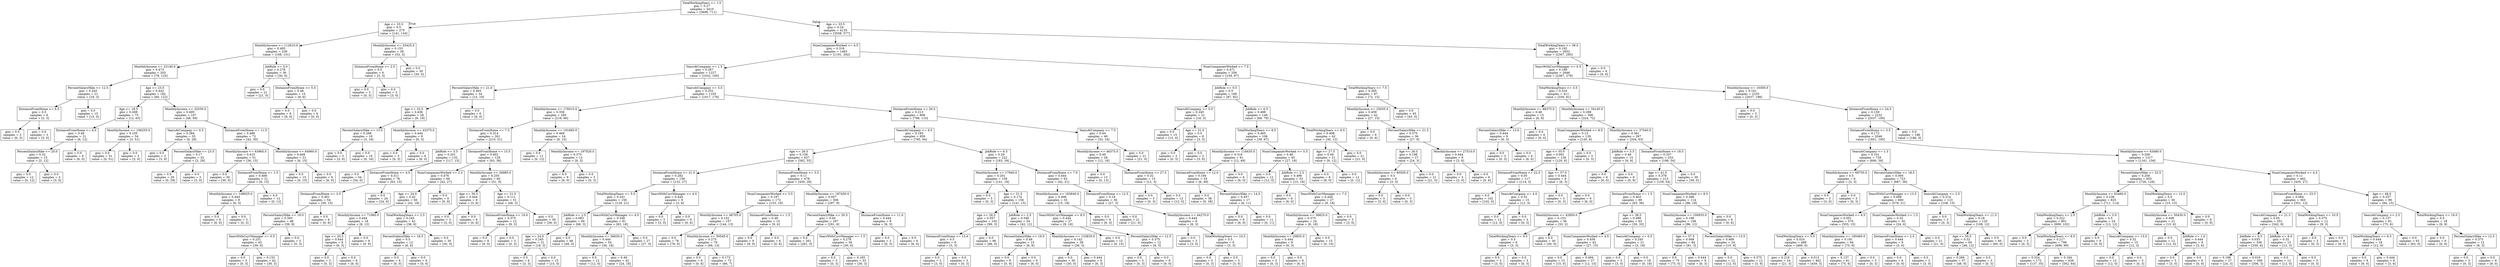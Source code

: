 digraph Tree {
node [shape=box] ;
0 [label="TotalWorkingYears <= 1.5\ngini = 0.27\nsamples = 4410\nvalue = [3699, 711]"] ;
1 [label="Age <= 33.5\ngini = 0.5\nsamples = 275\nvalue = [141, 134]"] ;
0 -> 1 [labeldistance=2.5, labelangle=45, headlabel="True"] ;
2 [label="MonthlyIncome <= 112610.0\ngini = 0.495\nsamples = 239\nvalue = [108, 131]"] ;
1 -> 2 ;
3 [label="MonthlyIncome <= 23140.0\ngini = 0.473\nsamples = 203\nvalue = [78, 125]"] ;
2 -> 3 ;
4 [label="PercentSalaryHike <= 12.5\ngini = 0.245\nsamples = 21\nvalue = [18, 3]"] ;
3 -> 4 ;
5 [label="DistanceFromHome <= 6.5\ngini = 0.5\nsamples = 6\nvalue = [3, 3]"] ;
4 -> 5 ;
6 [label="gini = 0.0\nsamples = 3\nvalue = [0, 3]"] ;
5 -> 6 ;
7 [label="gini = 0.0\nsamples = 3\nvalue = [3, 0]"] ;
5 -> 7 ;
8 [label="gini = 0.0\nsamples = 15\nvalue = [15, 0]"] ;
4 -> 8 ;
9 [label="Age <= 23.5\ngini = 0.442\nsamples = 182\nvalue = [60, 122]"] ;
3 -> 9 ;
10 [label="Age <= 18.5\ngini = 0.269\nsamples = 75\nvalue = [12, 63]"] ;
9 -> 10 ;
11 [label="DistanceFromHome <= 4.0\ngini = 0.49\nsamples = 21\nvalue = [9, 12]"] ;
10 -> 11 ;
12 [label="PercentSalaryHike <= 20.0\ngini = 0.32\nsamples = 15\nvalue = [3, 12]"] ;
11 -> 12 ;
13 [label="gini = 0.0\nsamples = 12\nvalue = [0, 12]"] ;
12 -> 13 ;
14 [label="gini = 0.0\nsamples = 3\nvalue = [3, 0]"] ;
12 -> 14 ;
15 [label="gini = 0.0\nsamples = 6\nvalue = [6, 0]"] ;
11 -> 15 ;
16 [label="MonthlyIncome <= 106255.0\ngini = 0.105\nsamples = 54\nvalue = [3, 51]"] ;
10 -> 16 ;
17 [label="gini = 0.0\nsamples = 51\nvalue = [0, 51]"] ;
16 -> 17 ;
18 [label="gini = 0.0\nsamples = 3\nvalue = [3, 0]"] ;
16 -> 18 ;
19 [label="MonthlyIncome <= 32530.0\ngini = 0.495\nsamples = 107\nvalue = [48, 59]"] ;
9 -> 19 ;
20 [label="YearsAtCompany <= 0.5\ngini = 0.284\nsamples = 35\nvalue = [6, 29]"] ;
19 -> 20 ;
21 [label="gini = 0.0\nsamples = 3\nvalue = [3, 0]"] ;
20 -> 21 ;
22 [label="PercentSalaryHike <= 23.5\ngini = 0.17\nsamples = 32\nvalue = [3, 29]"] ;
20 -> 22 ;
23 [label="gini = 0.0\nsamples = 29\nvalue = [0, 29]"] ;
22 -> 23 ;
24 [label="gini = 0.0\nsamples = 3\nvalue = [3, 0]"] ;
22 -> 24 ;
25 [label="DistanceFromHome <= 11.5\ngini = 0.486\nsamples = 72\nvalue = [42, 30]"] ;
19 -> 25 ;
26 [label="MonthlyIncome <= 63965.0\ngini = 0.415\nsamples = 51\nvalue = [36, 15]"] ;
25 -> 26 ;
27 [label="gini = 0.0\nsamples = 30\nvalue = [30, 0]"] ;
26 -> 27 ;
28 [label="DistanceFromHome <= 1.5\ngini = 0.408\nsamples = 21\nvalue = [6, 15]"] ;
26 -> 28 ;
29 [label="MonthlyIncome <= 108025.0\ngini = 0.444\nsamples = 9\nvalue = [6, 3]"] ;
28 -> 29 ;
30 [label="gini = 0.0\nsamples = 6\nvalue = [6, 0]"] ;
29 -> 30 ;
31 [label="gini = 0.0\nsamples = 3\nvalue = [0, 3]"] ;
29 -> 31 ;
32 [label="gini = 0.0\nsamples = 12\nvalue = [0, 12]"] ;
28 -> 32 ;
33 [label="MonthlyIncome <= 64960.0\ngini = 0.408\nsamples = 21\nvalue = [6, 15]"] ;
25 -> 33 ;
34 [label="gini = 0.0\nsamples = 15\nvalue = [0, 15]"] ;
33 -> 34 ;
35 [label="gini = 0.0\nsamples = 6\nvalue = [6, 0]"] ;
33 -> 35 ;
36 [label="JobRole <= 5.0\ngini = 0.278\nsamples = 36\nvalue = [30, 6]"] ;
2 -> 36 ;
37 [label="gini = 0.0\nsamples = 21\nvalue = [21, 0]"] ;
36 -> 37 ;
38 [label="DistanceFromHome <= 5.0\ngini = 0.48\nsamples = 15\nvalue = [9, 6]"] ;
36 -> 38 ;
39 [label="gini = 0.0\nsamples = 9\nvalue = [9, 0]"] ;
38 -> 39 ;
40 [label="gini = 0.0\nsamples = 6\nvalue = [0, 6]"] ;
38 -> 40 ;
41 [label="MonthlyIncome <= 25425.0\ngini = 0.153\nsamples = 36\nvalue = [33, 3]"] ;
1 -> 41 ;
42 [label="DistanceFromHome <= 2.5\ngini = 0.5\nsamples = 6\nvalue = [3, 3]"] ;
41 -> 42 ;
43 [label="gini = 0.0\nsamples = 3\nvalue = [0, 3]"] ;
42 -> 43 ;
44 [label="gini = 0.0\nsamples = 3\nvalue = [3, 0]"] ;
42 -> 44 ;
45 [label="gini = 0.0\nsamples = 30\nvalue = [30, 0]"] ;
41 -> 45 ;
46 [label="Age <= 33.5\ngini = 0.24\nsamples = 4135\nvalue = [3558, 577]"] ;
0 -> 46 [labeldistance=2.5, labelangle=-45, headlabel="False"] ;
47 [label="NumCompaniesWorked <= 4.5\ngini = 0.316\nsamples = 1483\nvalue = [1191, 292]"] ;
46 -> 47 ;
48 [label="YearsAtCompany <= 1.5\ngini = 0.267\nsamples = 1227\nvalue = [1032, 195]"] ;
47 -> 48 ;
49 [label="PercentSalaryHike <= 21.0\ngini = 0.493\nsamples = 34\nvalue = [15, 19]"] ;
48 -> 49 ;
50 [label="Age <= 32.0\ngini = 0.436\nsamples = 28\nvalue = [9, 19]"] ;
49 -> 50 ;
51 [label="PercentSalaryHike <= 13.5\ngini = 0.266\nsamples = 19\nvalue = [3, 16]"] ;
50 -> 51 ;
52 [label="gini = 0.0\nsamples = 3\nvalue = [3, 0]"] ;
51 -> 52 ;
53 [label="gini = 0.0\nsamples = 16\nvalue = [0, 16]"] ;
51 -> 53 ;
54 [label="MonthlyIncome <= 43375.0\ngini = 0.444\nsamples = 9\nvalue = [6, 3]"] ;
50 -> 54 ;
55 [label="gini = 0.0\nsamples = 3\nvalue = [0, 3]"] ;
54 -> 55 ;
56 [label="gini = 0.0\nsamples = 6\nvalue = [6, 0]"] ;
54 -> 56 ;
57 [label="gini = 0.0\nsamples = 6\nvalue = [6, 0]"] ;
49 -> 57 ;
58 [label="YearsAtCompany <= 3.5\ngini = 0.252\nsamples = 1193\nvalue = [1017, 176]"] ;
48 -> 58 ;
59 [label="MonthlyIncome <= 176015.0\ngini = 0.356\nsamples = 285\nvalue = [219, 66]"] ;
58 -> 59 ;
60 [label="DistanceFromHome <= 7.5\ngini = 0.314\nsamples = 261\nvalue = [210, 51]"] ;
59 -> 60 ;
61 [label="JobRole <= 5.5\ngini = 0.201\nsamples = 132\nvalue = [117, 15]"] ;
60 -> 61 ;
62 [label="gini = 0.0\nsamples = 54\nvalue = [54, 0]"] ;
61 -> 62 ;
63 [label="DistanceFromHome <= 4.5\ngini = 0.311\nsamples = 78\nvalue = [63, 15]"] ;
61 -> 63 ;
64 [label="DistanceFromHome <= 3.5\ngini = 0.401\nsamples = 54\nvalue = [39, 15]"] ;
63 -> 64 ;
65 [label="PercentSalaryHike <= 19.0\ngini = 0.305\nsamples = 48\nvalue = [39, 9]"] ;
64 -> 65 ;
66 [label="YearsWithCurrManager <= 0.5\ngini = 0.231\nsamples = 45\nvalue = [39, 6]"] ;
65 -> 66 ;
67 [label="gini = 0.0\nsamples = 3\nvalue = [0, 3]"] ;
66 -> 67 ;
68 [label="gini = 0.133\nsamples = 42\nvalue = [39, 3]"] ;
66 -> 68 ;
69 [label="gini = 0.0\nsamples = 3\nvalue = [0, 3]"] ;
65 -> 69 ;
70 [label="gini = 0.0\nsamples = 6\nvalue = [0, 6]"] ;
64 -> 70 ;
71 [label="gini = 0.0\nsamples = 24\nvalue = [24, 0]"] ;
63 -> 71 ;
72 [label="DistanceFromHome <= 15.5\ngini = 0.402\nsamples = 129\nvalue = [93, 36]"] ;
60 -> 72 ;
73 [label="NumCompaniesWorked <= 2.5\ngini = 0.476\nsamples = 69\nvalue = [42, 27]"] ;
72 -> 73 ;
74 [label="Age <= 24.0\ngini = 0.42\nsamples = 60\nvalue = [42, 18]"] ;
73 -> 74 ;
75 [label="MonthlyIncome <= 71060.0\ngini = 0.444\nsamples = 18\nvalue = [6, 12]"] ;
74 -> 75 ;
76 [label="Age <= 20.5\ngini = 0.444\nsamples = 9\nvalue = [6, 3]"] ;
75 -> 76 ;
77 [label="gini = 0.0\nsamples = 3\nvalue = [0, 3]"] ;
76 -> 77 ;
78 [label="gini = 0.0\nsamples = 6\nvalue = [6, 0]"] ;
76 -> 78 ;
79 [label="gini = 0.0\nsamples = 9\nvalue = [0, 9]"] ;
75 -> 79 ;
80 [label="TotalWorkingYears <= 2.5\ngini = 0.245\nsamples = 42\nvalue = [36, 6]"] ;
74 -> 80 ;
81 [label="PercentSalaryHike <= 16.5\ngini = 0.5\nsamples = 12\nvalue = [6, 6]"] ;
80 -> 81 ;
82 [label="gini = 0.0\nsamples = 6\nvalue = [6, 0]"] ;
81 -> 82 ;
83 [label="gini = 0.0\nsamples = 6\nvalue = [0, 6]"] ;
81 -> 83 ;
84 [label="gini = 0.0\nsamples = 30\nvalue = [30, 0]"] ;
80 -> 84 ;
85 [label="gini = 0.0\nsamples = 9\nvalue = [0, 9]"] ;
73 -> 85 ;
86 [label="MonthlyIncome <= 26985.0\ngini = 0.255\nsamples = 60\nvalue = [51, 9]"] ;
72 -> 86 ;
87 [label="Age <= 30.5\ngini = 0.444\nsamples = 9\nvalue = [3, 6]"] ;
86 -> 87 ;
88 [label="gini = 0.0\nsamples = 3\nvalue = [3, 0]"] ;
87 -> 88 ;
89 [label="gini = 0.0\nsamples = 6\nvalue = [0, 6]"] ;
87 -> 89 ;
90 [label="Age <= 21.5\ngini = 0.111\nsamples = 51\nvalue = [48, 3]"] ;
86 -> 90 ;
91 [label="DistanceFromHome <= 19.0\ngini = 0.375\nsamples = 12\nvalue = [9, 3]"] ;
90 -> 91 ;
92 [label="gini = 0.0\nsamples = 9\nvalue = [9, 0]"] ;
91 -> 92 ;
93 [label="gini = 0.0\nsamples = 3\nvalue = [0, 3]"] ;
91 -> 93 ;
94 [label="gini = 0.0\nsamples = 39\nvalue = [39, 0]"] ;
90 -> 94 ;
95 [label="MonthlyIncome <= 191665.0\ngini = 0.469\nsamples = 24\nvalue = [9, 15]"] ;
59 -> 95 ;
96 [label="gini = 0.0\nsamples = 12\nvalue = [0, 12]"] ;
95 -> 96 ;
97 [label="MonthlyIncome <= 197020.0\ngini = 0.375\nsamples = 12\nvalue = [9, 3]"] ;
95 -> 97 ;
98 [label="gini = 0.0\nsamples = 9\nvalue = [9, 0]"] ;
97 -> 98 ;
99 [label="gini = 0.0\nsamples = 3\nvalue = [0, 3]"] ;
97 -> 99 ;
100 [label="DistanceFromHome <= 26.5\ngini = 0.213\nsamples = 908\nvalue = [798, 110]"] ;
58 -> 100 ;
101 [label="YearsAtCompany <= 9.5\ngini = 0.195\nsamples = 859\nvalue = [765, 94]"] ;
100 -> 101 ;
102 [label="Age <= 26.5\ngini = 0.158\nsamples = 637\nvalue = [582, 55]"] ;
101 -> 102 ;
103 [label="DistanceFromHome <= 21.0\ngini = 0.282\nsamples = 159\nvalue = [132, 27]"] ;
102 -> 103 ;
104 [label="TotalWorkingYears <= 5.5\ngini = 0.241\nsamples = 150\nvalue = [129, 21]"] ;
103 -> 104 ;
105 [label="JobRole <= 2.5\ngini = 0.083\nsamples = 69\nvalue = [66, 3]"] ;
104 -> 105 ;
106 [label="Age <= 24.0\ngini = 0.245\nsamples = 21\nvalue = [18, 3]"] ;
105 -> 106 ;
107 [label="gini = 0.5\nsamples = 6\nvalue = [3, 3]"] ;
106 -> 107 ;
108 [label="gini = 0.0\nsamples = 15\nvalue = [15, 0]"] ;
106 -> 108 ;
109 [label="gini = 0.0\nsamples = 48\nvalue = [48, 0]"] ;
105 -> 109 ;
110 [label="YearsWithCurrManager <= 4.5\ngini = 0.346\nsamples = 81\nvalue = [63, 18]"] ;
104 -> 110 ;
111 [label="MonthlyIncome <= 36630.0\ngini = 0.444\nsamples = 54\nvalue = [36, 18]"] ;
110 -> 111 ;
112 [label="gini = 0.0\nsamples = 12\nvalue = [12, 0]"] ;
111 -> 112 ;
113 [label="gini = 0.49\nsamples = 42\nvalue = [24, 18]"] ;
111 -> 113 ;
114 [label="gini = 0.0\nsamples = 27\nvalue = [27, 0]"] ;
110 -> 114 ;
115 [label="YearsWithCurrManager <= 4.0\ngini = 0.444\nsamples = 9\nvalue = [3, 6]"] ;
103 -> 115 ;
116 [label="gini = 0.0\nsamples = 3\nvalue = [3, 0]"] ;
115 -> 116 ;
117 [label="gini = 0.0\nsamples = 6\nvalue = [0, 6]"] ;
115 -> 117 ;
118 [label="DistanceFromHome <= 3.5\ngini = 0.11\nsamples = 478\nvalue = [450, 28]"] ;
102 -> 118 ;
119 [label="NumCompaniesWorked <= 3.5\ngini = 0.197\nsamples = 172\nvalue = [153, 19]"] ;
118 -> 119 ;
120 [label="MonthlyIncome <= 48705.0\ngini = 0.152\nsamples = 157\nvalue = [144, 13]"] ;
119 -> 120 ;
121 [label="gini = 0.0\nsamples = 78\nvalue = [78, 0]"] ;
120 -> 121 ;
122 [label="MonthlyIncome <= 50545.0\ngini = 0.275\nsamples = 79\nvalue = [66, 13]"] ;
120 -> 122 ;
123 [label="gini = 0.0\nsamples = 6\nvalue = [0, 6]"] ;
122 -> 123 ;
124 [label="gini = 0.173\nsamples = 73\nvalue = [66, 7]"] ;
122 -> 124 ;
125 [label="DistanceFromHome <= 1.5\ngini = 0.48\nsamples = 15\nvalue = [9, 6]"] ;
119 -> 125 ;
126 [label="gini = 0.0\nsamples = 9\nvalue = [9, 0]"] ;
125 -> 126 ;
127 [label="gini = 0.0\nsamples = 6\nvalue = [0, 6]"] ;
125 -> 127 ;
128 [label="MonthlyIncome <= 187450.0\ngini = 0.057\nsamples = 306\nvalue = [297, 9]"] ;
118 -> 128 ;
129 [label="PercentSalaryHike <= 20.5\ngini = 0.04\nsamples = 297\nvalue = [291, 6]"] ;
128 -> 129 ;
130 [label="gini = 0.0\nsamples = 261\nvalue = [261, 0]"] ;
129 -> 130 ;
131 [label="YearsWithCurrManager <= 1.5\ngini = 0.278\nsamples = 36\nvalue = [30, 6]"] ;
129 -> 131 ;
132 [label="gini = 0.0\nsamples = 3\nvalue = [0, 3]"] ;
131 -> 132 ;
133 [label="gini = 0.165\nsamples = 33\nvalue = [30, 3]"] ;
131 -> 133 ;
134 [label="DistanceFromHome <= 11.0\ngini = 0.444\nsamples = 9\nvalue = [6, 3]"] ;
128 -> 134 ;
135 [label="gini = 0.0\nsamples = 3\nvalue = [0, 3]"] ;
134 -> 135 ;
136 [label="gini = 0.0\nsamples = 6\nvalue = [6, 0]"] ;
134 -> 136 ;
137 [label="JobRole <= 6.5\ngini = 0.29\nsamples = 222\nvalue = [183, 39]"] ;
101 -> 137 ;
138 [label="MonthlyIncome <= 17940.0\ngini = 0.201\nsamples = 159\nvalue = [141, 18]"] ;
137 -> 138 ;
139 [label="gini = 0.0\nsamples = 3\nvalue = [0, 3]"] ;
138 -> 139 ;
140 [label="Age <= 31.5\ngini = 0.174\nsamples = 156\nvalue = [141, 15]"] ;
138 -> 140 ;
141 [label="Age <= 28.5\ngini = 0.057\nsamples = 102\nvalue = [99, 3]"] ;
140 -> 141 ;
142 [label="DistanceFromHome <= 13.0\ngini = 0.5\nsamples = 6\nvalue = [3, 3]"] ;
141 -> 142 ;
143 [label="gini = 0.0\nsamples = 3\nvalue = [3, 0]"] ;
142 -> 143 ;
144 [label="gini = 0.0\nsamples = 3\nvalue = [0, 3]"] ;
142 -> 144 ;
145 [label="gini = 0.0\nsamples = 96\nvalue = [96, 0]"] ;
141 -> 145 ;
146 [label="JobRole <= 2.5\ngini = 0.346\nsamples = 54\nvalue = [42, 12]"] ;
140 -> 146 ;
147 [label="PercentSalaryHike <= 19.0\ngini = 0.48\nsamples = 15\nvalue = [6, 9]"] ;
146 -> 147 ;
148 [label="gini = 0.0\nsamples = 9\nvalue = [0, 9]"] ;
147 -> 148 ;
149 [label="gini = 0.0\nsamples = 6\nvalue = [6, 0]"] ;
147 -> 149 ;
150 [label="MonthlyIncome <= 133835.0\ngini = 0.142\nsamples = 39\nvalue = [36, 3]"] ;
146 -> 150 ;
151 [label="gini = 0.0\nsamples = 30\nvalue = [30, 0]"] ;
150 -> 151 ;
152 [label="gini = 0.444\nsamples = 9\nvalue = [6, 3]"] ;
150 -> 152 ;
153 [label="DistanceFromHome <= 7.0\ngini = 0.444\nsamples = 63\nvalue = [42, 21]"] ;
137 -> 153 ;
154 [label="MonthlyIncome <= 183840.0\ngini = 0.496\nsamples = 33\nvalue = [15, 18]"] ;
153 -> 154 ;
155 [label="YearsWithCurrManager <= 8.5\ngini = 0.444\nsamples = 27\nvalue = [9, 18]"] ;
154 -> 155 ;
156 [label="gini = 0.0\nsamples = 15\nvalue = [0, 15]"] ;
155 -> 156 ;
157 [label="PercentSalaryHike <= 12.5\ngini = 0.375\nsamples = 12\nvalue = [9, 3]"] ;
155 -> 157 ;
158 [label="gini = 0.0\nsamples = 3\nvalue = [0, 3]"] ;
157 -> 158 ;
159 [label="gini = 0.0\nsamples = 9\nvalue = [9, 0]"] ;
157 -> 159 ;
160 [label="gini = 0.0\nsamples = 6\nvalue = [6, 0]"] ;
154 -> 160 ;
161 [label="DistanceFromHome <= 12.5\ngini = 0.18\nsamples = 30\nvalue = [27, 3]"] ;
153 -> 161 ;
162 [label="gini = 0.0\nsamples = 21\nvalue = [21, 0]"] ;
161 -> 162 ;
163 [label="MonthlyIncome <= 44270.0\ngini = 0.444\nsamples = 9\nvalue = [6, 3]"] ;
161 -> 163 ;
164 [label="gini = 0.0\nsamples = 3\nvalue = [3, 0]"] ;
163 -> 164 ;
165 [label="TotalWorkingYears <= 10.5\ngini = 0.5\nsamples = 6\nvalue = [3, 3]"] ;
163 -> 165 ;
166 [label="gini = 0.0\nsamples = 3\nvalue = [0, 3]"] ;
165 -> 166 ;
167 [label="gini = 0.0\nsamples = 3\nvalue = [3, 0]"] ;
165 -> 167 ;
168 [label="YearsAtCompany <= 7.5\ngini = 0.44\nsamples = 49\nvalue = [33, 16]"] ;
100 -> 168 ;
169 [label="MonthlyIncome <= 46375.0\ngini = 0.49\nsamples = 28\nvalue = [12, 16]"] ;
168 -> 169 ;
170 [label="gini = 0.0\nsamples = 13\nvalue = [0, 13]"] ;
169 -> 170 ;
171 [label="DistanceFromHome <= 27.5\ngini = 0.32\nsamples = 15\nvalue = [12, 3]"] ;
169 -> 171 ;
172 [label="gini = 0.0\nsamples = 3\nvalue = [0, 3]"] ;
171 -> 172 ;
173 [label="gini = 0.0\nsamples = 12\nvalue = [12, 0]"] ;
171 -> 173 ;
174 [label="gini = 0.0\nsamples = 21\nvalue = [21, 0]"] ;
168 -> 174 ;
175 [label="NumCompaniesWorked <= 7.5\ngini = 0.471\nsamples = 256\nvalue = [159, 97]"] ;
47 -> 175 ;
176 [label="JobRole <= 0.5\ngini = 0.5\nsamples = 169\nvalue = [87, 82]"] ;
175 -> 176 ;
177 [label="YearsAtCompany <= 5.0\ngini = 0.245\nsamples = 21\nvalue = [18, 3]"] ;
176 -> 177 ;
178 [label="gini = 0.0\nsamples = 15\nvalue = [15, 0]"] ;
177 -> 178 ;
179 [label="Age <= 31.0\ngini = 0.5\nsamples = 6\nvalue = [3, 3]"] ;
177 -> 179 ;
180 [label="gini = 0.0\nsamples = 3\nvalue = [0, 3]"] ;
179 -> 180 ;
181 [label="gini = 0.0\nsamples = 3\nvalue = [3, 0]"] ;
179 -> 181 ;
182 [label="JobRole <= 6.5\ngini = 0.498\nsamples = 148\nvalue = [69, 79]"] ;
176 -> 182 ;
183 [label="TotalWorkingYears <= 8.5\ngini = 0.465\nsamples = 106\nvalue = [39, 67]"] ;
182 -> 183 ;
184 [label="MonthlyIncome <= 118435.0\ngini = 0.316\nsamples = 61\nvalue = [12, 49]"] ;
183 -> 184 ;
185 [label="DistanceFromHome <= 12.0\ngini = 0.194\nsamples = 55\nvalue = [6, 49]"] ;
184 -> 185 ;
186 [label="gini = 0.0\nsamples = 38\nvalue = [0, 38]"] ;
185 -> 186 ;
187 [label="PercentSalaryHike <= 14.5\ngini = 0.457\nsamples = 17\nvalue = [6, 11]"] ;
185 -> 187 ;
188 [label="gini = 0.0\nsamples = 6\nvalue = [6, 0]"] ;
187 -> 188 ;
189 [label="gini = 0.0\nsamples = 11\nvalue = [0, 11]"] ;
187 -> 189 ;
190 [label="gini = 0.0\nsamples = 6\nvalue = [6, 0]"] ;
184 -> 190 ;
191 [label="NumCompaniesWorked <= 5.5\ngini = 0.48\nsamples = 45\nvalue = [27, 18]"] ;
183 -> 191 ;
192 [label="gini = 0.0\nsamples = 12\nvalue = [12, 0]"] ;
191 -> 192 ;
193 [label="JobRole <= 2.5\ngini = 0.496\nsamples = 33\nvalue = [15, 18]"] ;
191 -> 193 ;
194 [label="gini = 0.0\nsamples = 6\nvalue = [6, 0]"] ;
193 -> 194 ;
195 [label="YearsWithCurrManager <= 7.5\ngini = 0.444\nsamples = 27\nvalue = [9, 18]"] ;
193 -> 195 ;
196 [label="MonthlyIncome <= 38825.0\ngini = 0.375\nsamples = 24\nvalue = [6, 18]"] ;
195 -> 196 ;
197 [label="MonthlyIncome <= 20855.0\ngini = 0.444\nsamples = 9\nvalue = [6, 3]"] ;
196 -> 197 ;
198 [label="gini = 0.0\nsamples = 3\nvalue = [0, 3]"] ;
197 -> 198 ;
199 [label="gini = 0.0\nsamples = 6\nvalue = [6, 0]"] ;
197 -> 199 ;
200 [label="gini = 0.0\nsamples = 15\nvalue = [0, 15]"] ;
196 -> 200 ;
201 [label="gini = 0.0\nsamples = 3\nvalue = [3, 0]"] ;
195 -> 201 ;
202 [label="TotalWorkingYears <= 6.5\ngini = 0.408\nsamples = 42\nvalue = [30, 12]"] ;
182 -> 202 ;
203 [label="Age <= 27.5\ngini = 0.49\nsamples = 21\nvalue = [9, 12]"] ;
202 -> 203 ;
204 [label="gini = 0.0\nsamples = 9\nvalue = [9, 0]"] ;
203 -> 204 ;
205 [label="gini = 0.0\nsamples = 12\nvalue = [0, 12]"] ;
203 -> 205 ;
206 [label="gini = 0.0\nsamples = 21\nvalue = [21, 0]"] ;
202 -> 206 ;
207 [label="TotalWorkingYears <= 7.5\ngini = 0.285\nsamples = 87\nvalue = [72, 15]"] ;
175 -> 207 ;
208 [label="MonthlyIncome <= 25035.0\ngini = 0.459\nsamples = 42\nvalue = [27, 15]"] ;
207 -> 208 ;
209 [label="gini = 0.0\nsamples = 6\nvalue = [0, 6]"] ;
208 -> 209 ;
210 [label="PercentSalaryHike <= 21.5\ngini = 0.375\nsamples = 36\nvalue = [27, 9]"] ;
208 -> 210 ;
211 [label="Age <= 26.5\ngini = 0.198\nsamples = 27\nvalue = [24, 3]"] ;
210 -> 211 ;
212 [label="MonthlyIncome <= 80505.0\ngini = 0.5\nsamples = 6\nvalue = [3, 3]"] ;
211 -> 212 ;
213 [label="gini = 0.0\nsamples = 3\nvalue = [3, 0]"] ;
212 -> 213 ;
214 [label="gini = 0.0\nsamples = 3\nvalue = [0, 3]"] ;
212 -> 214 ;
215 [label="gini = 0.0\nsamples = 21\nvalue = [21, 0]"] ;
211 -> 215 ;
216 [label="MonthlyIncome <= 27510.0\ngini = 0.444\nsamples = 9\nvalue = [3, 6]"] ;
210 -> 216 ;
217 [label="gini = 0.0\nsamples = 3\nvalue = [3, 0]"] ;
216 -> 217 ;
218 [label="gini = 0.0\nsamples = 6\nvalue = [0, 6]"] ;
216 -> 218 ;
219 [label="gini = 0.0\nsamples = 45\nvalue = [45, 0]"] ;
207 -> 219 ;
220 [label="TotalWorkingYears <= 39.0\ngini = 0.192\nsamples = 2652\nvalue = [2367, 285]"] ;
46 -> 220 ;
221 [label="YearsWithCurrManager <= 0.5\ngini = 0.189\nsamples = 2646\nvalue = [2367, 279]"] ;
220 -> 221 ;
222 [label="TotalWorkingYears <= 3.5\ngini = 0.316\nsamples = 411\nvalue = [330, 81]"] ;
221 -> 222 ;
223 [label="MonthlyIncome <= 88375.0\ngini = 0.48\nsamples = 15\nvalue = [6, 9]"] ;
222 -> 223 ;
224 [label="PercentSalaryHike <= 13.0\ngini = 0.444\nsamples = 9\nvalue = [6, 3]"] ;
223 -> 224 ;
225 [label="gini = 0.0\nsamples = 3\nvalue = [0, 3]"] ;
224 -> 225 ;
226 [label="gini = 0.0\nsamples = 6\nvalue = [6, 0]"] ;
224 -> 226 ;
227 [label="gini = 0.0\nsamples = 6\nvalue = [0, 6]"] ;
223 -> 227 ;
228 [label="MonthlyIncome <= 34145.0\ngini = 0.298\nsamples = 396\nvalue = [324, 72]"] ;
222 -> 228 ;
229 [label="NumCompaniesWorked <= 8.5\ngini = 0.13\nsamples = 129\nvalue = [120, 9]"] ;
228 -> 229 ;
230 [label="Age <= 55.0\ngini = 0.091\nsamples = 126\nvalue = [120, 6]"] ;
229 -> 230 ;
231 [label="DistanceFromHome <= 22.5\ngini = 0.05\nsamples = 117\nvalue = [114, 3]"] ;
230 -> 231 ;
232 [label="gini = 0.0\nsamples = 102\nvalue = [102, 0]"] ;
231 -> 232 ;
233 [label="YearsAtCompany <= 4.0\ngini = 0.32\nsamples = 15\nvalue = [12, 3]"] ;
231 -> 233 ;
234 [label="gini = 0.0\nsamples = 12\nvalue = [12, 0]"] ;
233 -> 234 ;
235 [label="gini = 0.0\nsamples = 3\nvalue = [0, 3]"] ;
233 -> 235 ;
236 [label="Age <= 57.0\ngini = 0.444\nsamples = 9\nvalue = [6, 3]"] ;
230 -> 236 ;
237 [label="gini = 0.0\nsamples = 3\nvalue = [0, 3]"] ;
236 -> 237 ;
238 [label="gini = 0.0\nsamples = 6\nvalue = [6, 0]"] ;
236 -> 238 ;
239 [label="gini = 0.0\nsamples = 3\nvalue = [0, 3]"] ;
229 -> 239 ;
240 [label="MonthlyIncome <= 37540.0\ngini = 0.361\nsamples = 267\nvalue = [204, 63]"] ;
228 -> 240 ;
241 [label="JobRole <= 3.5\ngini = 0.48\nsamples = 15\nvalue = [6, 9]"] ;
240 -> 241 ;
242 [label="gini = 0.0\nsamples = 6\nvalue = [6, 0]"] ;
241 -> 242 ;
243 [label="gini = 0.0\nsamples = 9\nvalue = [0, 9]"] ;
241 -> 243 ;
244 [label="DistanceFromHome <= 18.5\ngini = 0.337\nsamples = 252\nvalue = [198, 54]"] ;
240 -> 244 ;
245 [label="Age <= 41.5\ngini = 0.378\nsamples = 213\nvalue = [159, 54]"] ;
244 -> 245 ;
246 [label="DistanceFromHome <= 1.5\ngini = 0.463\nsamples = 99\nvalue = [63, 36]"] ;
245 -> 246 ;
247 [label="MonthlyIncome <= 42850.0\ngini = 0.153\nsamples = 36\nvalue = [33, 3]"] ;
246 -> 247 ;
248 [label="TotalWorkingYears <= 9.5\ngini = 0.5\nsamples = 6\nvalue = [3, 3]"] ;
247 -> 248 ;
249 [label="gini = 0.0\nsamples = 3\nvalue = [3, 0]"] ;
248 -> 249 ;
250 [label="gini = 0.0\nsamples = 3\nvalue = [0, 3]"] ;
248 -> 250 ;
251 [label="gini = 0.0\nsamples = 30\nvalue = [30, 0]"] ;
247 -> 251 ;
252 [label="Age <= 38.5\ngini = 0.499\nsamples = 63\nvalue = [30, 33]"] ;
246 -> 252 ;
253 [label="NumCompaniesWorked <= 4.5\ngini = 0.459\nsamples = 42\nvalue = [27, 15]"] ;
252 -> 253 ;
254 [label="gini = 0.0\nsamples = 15\nvalue = [15, 0]"] ;
253 -> 254 ;
255 [label="gini = 0.494\nsamples = 27\nvalue = [12, 15]"] ;
253 -> 255 ;
256 [label="YearsAtCompany <= 0.5\ngini = 0.245\nsamples = 21\nvalue = [3, 18]"] ;
252 -> 256 ;
257 [label="gini = 0.0\nsamples = 3\nvalue = [3, 0]"] ;
256 -> 257 ;
258 [label="gini = 0.0\nsamples = 18\nvalue = [0, 18]"] ;
256 -> 258 ;
259 [label="NumCompaniesWorked <= 8.5\ngini = 0.266\nsamples = 114\nvalue = [96, 18]"] ;
245 -> 259 ;
260 [label="MonthlyIncome <= 100935.0\ngini = 0.198\nsamples = 108\nvalue = [96, 12]"] ;
259 -> 260 ;
261 [label="Age <= 57.5\ngini = 0.069\nsamples = 84\nvalue = [81, 3]"] ;
260 -> 261 ;
262 [label="gini = 0.0\nsamples = 75\nvalue = [75, 0]"] ;
261 -> 262 ;
263 [label="gini = 0.444\nsamples = 9\nvalue = [6, 3]"] ;
261 -> 263 ;
264 [label="PercentSalaryHike <= 13.5\ngini = 0.469\nsamples = 24\nvalue = [15, 9]"] ;
260 -> 264 ;
265 [label="gini = 0.0\nsamples = 12\nvalue = [12, 0]"] ;
264 -> 265 ;
266 [label="gini = 0.375\nsamples = 12\nvalue = [3, 9]"] ;
264 -> 266 ;
267 [label="gini = 0.0\nsamples = 6\nvalue = [0, 6]"] ;
259 -> 267 ;
268 [label="gini = 0.0\nsamples = 39\nvalue = [39, 0]"] ;
244 -> 268 ;
269 [label="MonthlyIncome <= 10300.0\ngini = 0.161\nsamples = 2235\nvalue = [2037, 198]"] ;
221 -> 269 ;
270 [label="gini = 0.0\nsamples = 3\nvalue = [0, 3]"] ;
269 -> 270 ;
271 [label="DistanceFromHome <= 24.5\ngini = 0.159\nsamples = 2232\nvalue = [2037, 195]"] ;
269 -> 271 ;
272 [label="DistanceFromHome <= 3.5\ngini = 0.172\nsamples = 2046\nvalue = [1851, 195]"] ;
271 -> 272 ;
273 [label="YearsAtCompany <= 1.5\ngini = 0.101\nsamples = 729\nvalue = [690, 39]"] ;
272 -> 273 ;
274 [label="MonthlyIncome <= 69755.0\ngini = 0.5\nsamples = 6\nvalue = [3, 3]"] ;
273 -> 274 ;
275 [label="gini = 0.0\nsamples = 3\nvalue = [3, 0]"] ;
274 -> 275 ;
276 [label="gini = 0.0\nsamples = 3\nvalue = [0, 3]"] ;
274 -> 276 ;
277 [label="PercentSalaryHike <= 18.5\ngini = 0.095\nsamples = 723\nvalue = [687, 36]"] ;
273 -> 277 ;
278 [label="YearsWithCurrManager <= 13.5\ngini = 0.068\nsamples = 600\nvalue = [579, 21]"] ;
277 -> 278 ;
279 [label="NumCompaniesWorked <= 6.5\ngini = 0.051\nsamples = 570\nvalue = [555, 15]"] ;
278 -> 279 ;
280 [label="TotalWorkingYears <= 5.5\ngini = 0.024\nsamples = 486\nvalue = [480, 6]"] ;
279 -> 280 ;
281 [label="gini = 0.219\nsamples = 24\nvalue = [21, 3]"] ;
280 -> 281 ;
282 [label="gini = 0.013\nsamples = 462\nvalue = [459, 3]"] ;
280 -> 282 ;
283 [label="MonthlyIncome <= 185460.0\ngini = 0.191\nsamples = 84\nvalue = [75, 9]"] ;
279 -> 283 ;
284 [label="gini = 0.137\nsamples = 81\nvalue = [75, 6]"] ;
283 -> 284 ;
285 [label="gini = 0.0\nsamples = 3\nvalue = [0, 3]"] ;
283 -> 285 ;
286 [label="NumCompaniesWorked <= 1.5\ngini = 0.32\nsamples = 30\nvalue = [24, 6]"] ;
278 -> 286 ;
287 [label="DistanceFromHome <= 2.5\ngini = 0.444\nsamples = 9\nvalue = [3, 6]"] ;
286 -> 287 ;
288 [label="gini = 0.0\nsamples = 6\nvalue = [0, 6]"] ;
287 -> 288 ;
289 [label="gini = 0.0\nsamples = 3\nvalue = [3, 0]"] ;
287 -> 289 ;
290 [label="gini = 0.0\nsamples = 21\nvalue = [21, 0]"] ;
286 -> 290 ;
291 [label="YearsAtCompany <= 2.5\ngini = 0.214\nsamples = 123\nvalue = [108, 15]"] ;
277 -> 291 ;
292 [label="gini = 0.0\nsamples = 3\nvalue = [0, 3]"] ;
291 -> 292 ;
293 [label="TotalWorkingYears <= 11.5\ngini = 0.18\nsamples = 120\nvalue = [108, 12]"] ;
291 -> 293 ;
294 [label="Age <= 50.5\ngini = 0.32\nsamples = 60\nvalue = [48, 12]"] ;
293 -> 294 ;
295 [label="gini = 0.266\nsamples = 57\nvalue = [48, 9]"] ;
294 -> 295 ;
296 [label="gini = 0.0\nsamples = 3\nvalue = [0, 3]"] ;
294 -> 296 ;
297 [label="gini = 0.0\nsamples = 60\nvalue = [60, 0]"] ;
293 -> 297 ;
298 [label="MonthlyIncome <= 63480.0\ngini = 0.209\nsamples = 1317\nvalue = [1161, 156]"] ;
272 -> 298 ;
299 [label="PercentSalaryHike <= 23.5\ngini = 0.256\nsamples = 855\nvalue = [726, 129]"] ;
298 -> 299 ;
300 [label="MonthlyIncome <= 62460.0\ngini = 0.238\nsamples = 825\nvalue = [711, 114]"] ;
299 -> 300 ;
301 [label="TotalWorkingYears <= 2.5\ngini = 0.222\nsamples = 801\nvalue = [699, 102]"] ;
300 -> 301 ;
302 [label="gini = 0.0\nsamples = 3\nvalue = [0, 3]"] ;
301 -> 302 ;
303 [label="TotalWorkingYears <= 8.5\ngini = 0.217\nsamples = 798\nvalue = [699, 99]"] ;
301 -> 303 ;
304 [label="gini = 0.324\nsamples = 172\nvalue = [137, 35]"] ;
303 -> 304 ;
305 [label="gini = 0.184\nsamples = 626\nvalue = [562, 64]"] ;
303 -> 305 ;
306 [label="JobRole <= 3.0\ngini = 0.5\nsamples = 24\nvalue = [12, 12]"] ;
300 -> 306 ;
307 [label="gini = 0.0\nsamples = 9\nvalue = [0, 9]"] ;
306 -> 307 ;
308 [label="YearsAtCompany <= 13.0\ngini = 0.32\nsamples = 15\nvalue = [12, 3]"] ;
306 -> 308 ;
309 [label="gini = 0.0\nsamples = 12\nvalue = [12, 0]"] ;
308 -> 309 ;
310 [label="gini = 0.0\nsamples = 3\nvalue = [0, 3]"] ;
308 -> 310 ;
311 [label="TotalWorkingYears <= 12.0\ngini = 0.5\nsamples = 30\nvalue = [15, 15]"] ;
299 -> 311 ;
312 [label="MonthlyIncome <= 50430.0\ngini = 0.408\nsamples = 21\nvalue = [15, 6]"] ;
311 -> 312 ;
313 [label="gini = 0.0\nsamples = 12\nvalue = [12, 0]"] ;
312 -> 313 ;
314 [label="JobRole <= 1.0\ngini = 0.444\nsamples = 9\nvalue = [3, 6]"] ;
312 -> 314 ;
315 [label="gini = 0.0\nsamples = 3\nvalue = [3, 0]"] ;
314 -> 315 ;
316 [label="gini = 0.0\nsamples = 6\nvalue = [0, 6]"] ;
314 -> 316 ;
317 [label="gini = 0.0\nsamples = 9\nvalue = [0, 9]"] ;
311 -> 317 ;
318 [label="NumCompaniesWorked <= 4.5\ngini = 0.11\nsamples = 462\nvalue = [435, 27]"] ;
298 -> 318 ;
319 [label="DistanceFromHome <= 23.5\ngini = 0.064\nsamples = 363\nvalue = [351, 12]"] ;
318 -> 319 ;
320 [label="YearsAtCompany <= 21.5\ngini = 0.05\nsamples = 351\nvalue = [342, 9]"] ;
319 -> 320 ;
321 [label="JobRole <= 0.5\ngini = 0.035\nsamples = 336\nvalue = [330, 6]"] ;
320 -> 321 ;
322 [label="gini = 0.198\nsamples = 27\nvalue = [24, 3]"] ;
321 -> 322 ;
323 [label="gini = 0.019\nsamples = 309\nvalue = [306, 3]"] ;
321 -> 323 ;
324 [label="JobRole <= 6.0\ngini = 0.32\nsamples = 15\nvalue = [12, 3]"] ;
320 -> 324 ;
325 [label="gini = 0.0\nsamples = 12\nvalue = [12, 0]"] ;
324 -> 325 ;
326 [label="gini = 0.0\nsamples = 3\nvalue = [0, 3]"] ;
324 -> 326 ;
327 [label="TotalWorkingYears <= 10.5\ngini = 0.375\nsamples = 12\nvalue = [9, 3]"] ;
319 -> 327 ;
328 [label="gini = 0.0\nsamples = 3\nvalue = [0, 3]"] ;
327 -> 328 ;
329 [label="gini = 0.0\nsamples = 9\nvalue = [9, 0]"] ;
327 -> 329 ;
330 [label="Age <= 48.0\ngini = 0.257\nsamples = 99\nvalue = [84, 15]"] ;
318 -> 330 ;
331 [label="YearsAtCompany <= 2.5\ngini = 0.137\nsamples = 81\nvalue = [75, 6]"] ;
330 -> 331 ;
332 [label="TotalWorkingYears <= 6.5\ngini = 0.444\nsamples = 18\nvalue = [12, 6]"] ;
331 -> 332 ;
333 [label="gini = 0.0\nsamples = 9\nvalue = [9, 0]"] ;
332 -> 333 ;
334 [label="gini = 0.444\nsamples = 9\nvalue = [3, 6]"] ;
332 -> 334 ;
335 [label="gini = 0.0\nsamples = 63\nvalue = [63, 0]"] ;
331 -> 335 ;
336 [label="TotalWorkingYears <= 19.0\ngini = 0.5\nsamples = 18\nvalue = [9, 9]"] ;
330 -> 336 ;
337 [label="gini = 0.0\nsamples = 6\nvalue = [0, 6]"] ;
336 -> 337 ;
338 [label="PercentSalaryHike <= 12.5\ngini = 0.375\nsamples = 12\nvalue = [9, 3]"] ;
336 -> 338 ;
339 [label="gini = 0.0\nsamples = 3\nvalue = [0, 3]"] ;
338 -> 339 ;
340 [label="gini = 0.0\nsamples = 9\nvalue = [9, 0]"] ;
338 -> 340 ;
341 [label="gini = 0.0\nsamples = 186\nvalue = [186, 0]"] ;
271 -> 341 ;
342 [label="gini = 0.0\nsamples = 6\nvalue = [0, 6]"] ;
220 -> 342 ;
}